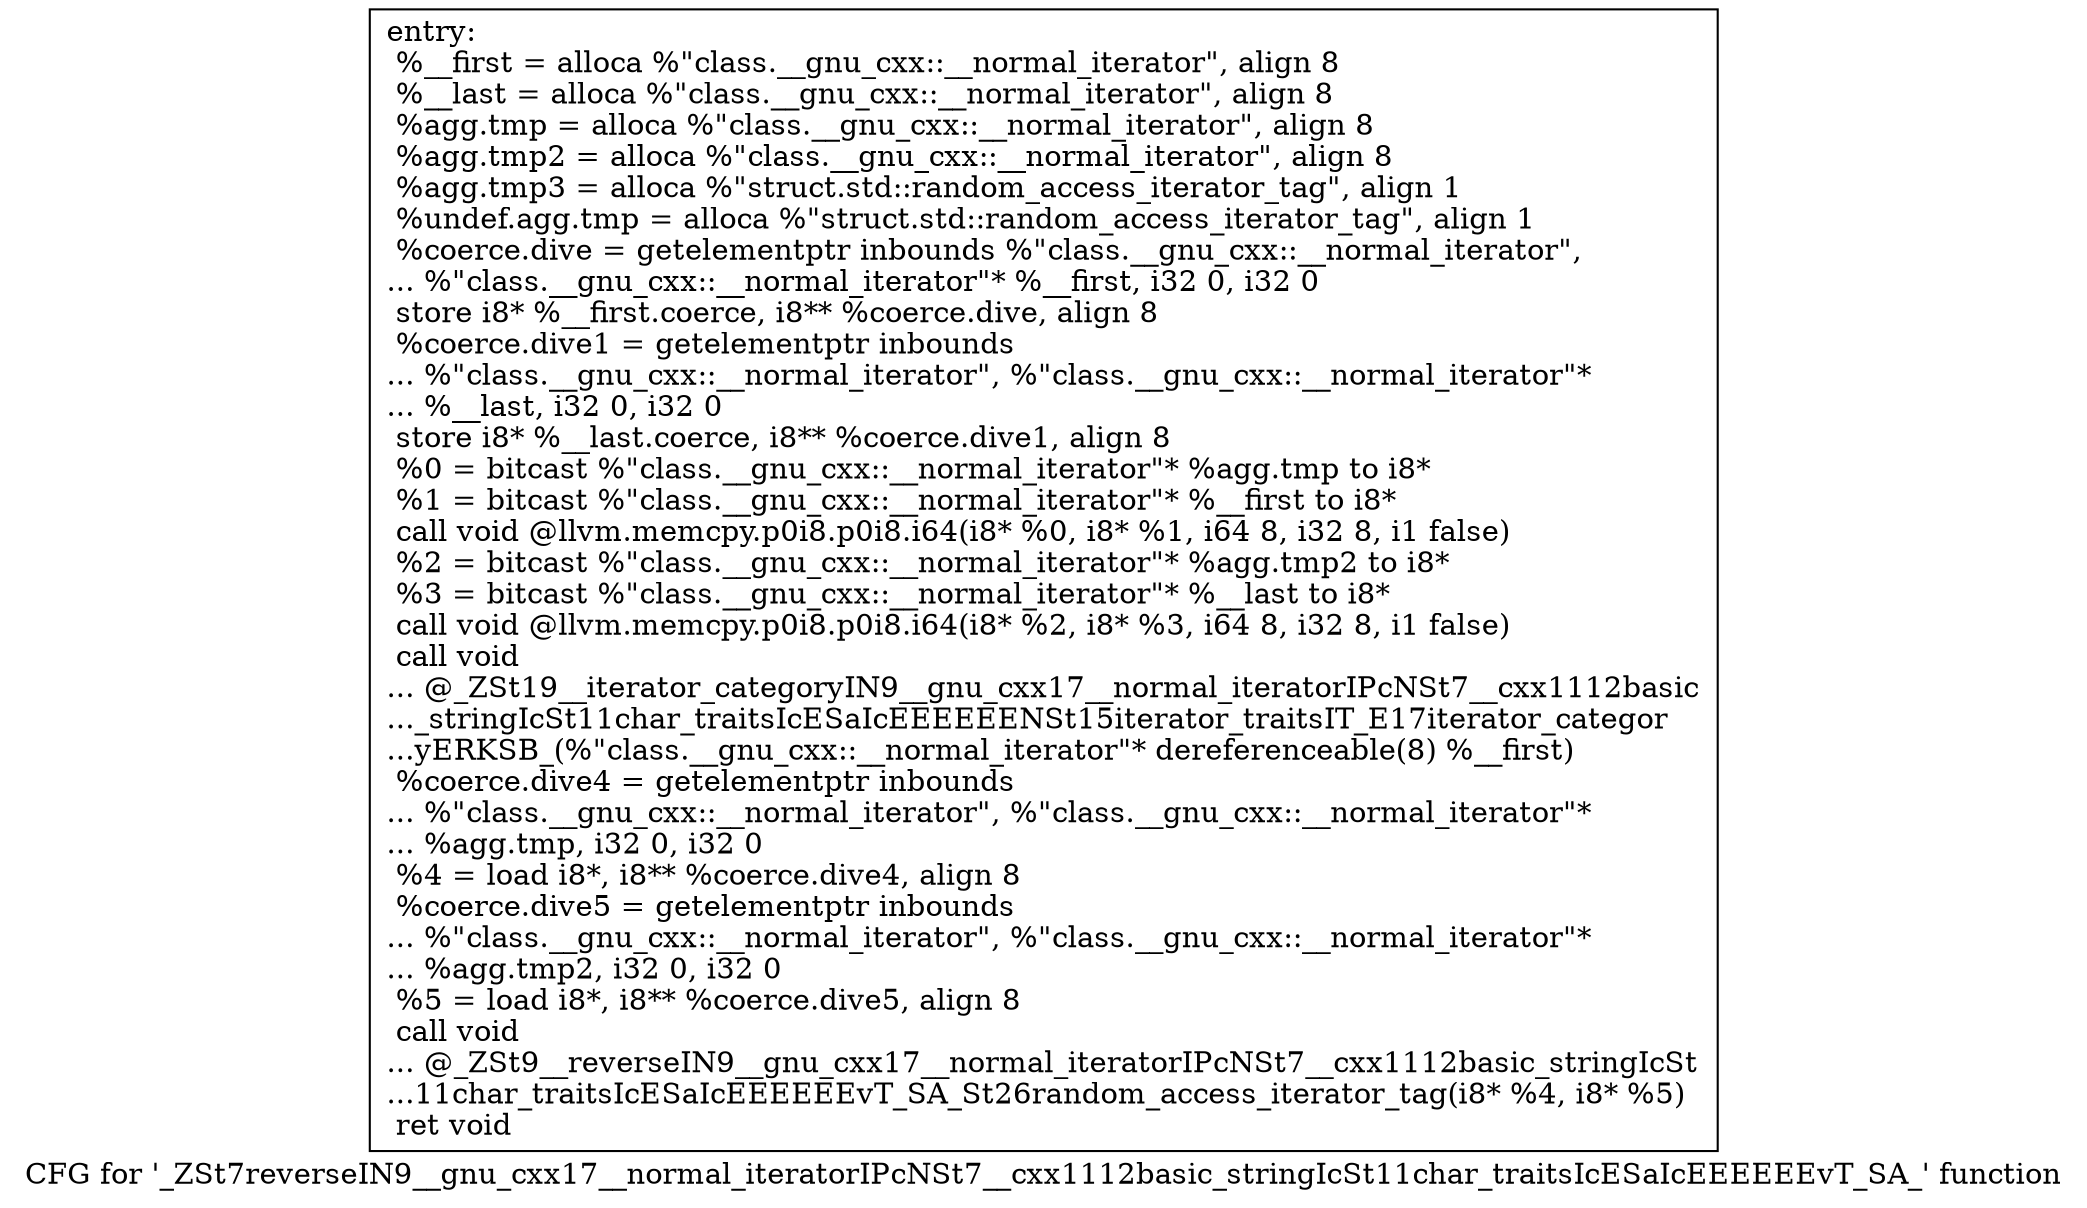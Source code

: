 digraph "CFG for '_ZSt7reverseIN9__gnu_cxx17__normal_iteratorIPcNSt7__cxx1112basic_stringIcSt11char_traitsIcESaIcEEEEEEvT_SA_' function" {
	label="CFG for '_ZSt7reverseIN9__gnu_cxx17__normal_iteratorIPcNSt7__cxx1112basic_stringIcSt11char_traitsIcESaIcEEEEEEvT_SA_' function";

	Node0x6b4c080 [shape=record,label="{entry:\l  %__first = alloca %\"class.__gnu_cxx::__normal_iterator\", align 8\l  %__last = alloca %\"class.__gnu_cxx::__normal_iterator\", align 8\l  %agg.tmp = alloca %\"class.__gnu_cxx::__normal_iterator\", align 8\l  %agg.tmp2 = alloca %\"class.__gnu_cxx::__normal_iterator\", align 8\l  %agg.tmp3 = alloca %\"struct.std::random_access_iterator_tag\", align 1\l  %undef.agg.tmp = alloca %\"struct.std::random_access_iterator_tag\", align 1\l  %coerce.dive = getelementptr inbounds %\"class.__gnu_cxx::__normal_iterator\",\l... %\"class.__gnu_cxx::__normal_iterator\"* %__first, i32 0, i32 0\l  store i8* %__first.coerce, i8** %coerce.dive, align 8\l  %coerce.dive1 = getelementptr inbounds\l... %\"class.__gnu_cxx::__normal_iterator\", %\"class.__gnu_cxx::__normal_iterator\"*\l... %__last, i32 0, i32 0\l  store i8* %__last.coerce, i8** %coerce.dive1, align 8\l  %0 = bitcast %\"class.__gnu_cxx::__normal_iterator\"* %agg.tmp to i8*\l  %1 = bitcast %\"class.__gnu_cxx::__normal_iterator\"* %__first to i8*\l  call void @llvm.memcpy.p0i8.p0i8.i64(i8* %0, i8* %1, i64 8, i32 8, i1 false)\l  %2 = bitcast %\"class.__gnu_cxx::__normal_iterator\"* %agg.tmp2 to i8*\l  %3 = bitcast %\"class.__gnu_cxx::__normal_iterator\"* %__last to i8*\l  call void @llvm.memcpy.p0i8.p0i8.i64(i8* %2, i8* %3, i64 8, i32 8, i1 false)\l  call void\l... @_ZSt19__iterator_categoryIN9__gnu_cxx17__normal_iteratorIPcNSt7__cxx1112basic\l..._stringIcSt11char_traitsIcESaIcEEEEEENSt15iterator_traitsIT_E17iterator_categor\l...yERKSB_(%\"class.__gnu_cxx::__normal_iterator\"* dereferenceable(8) %__first)\l  %coerce.dive4 = getelementptr inbounds\l... %\"class.__gnu_cxx::__normal_iterator\", %\"class.__gnu_cxx::__normal_iterator\"*\l... %agg.tmp, i32 0, i32 0\l  %4 = load i8*, i8** %coerce.dive4, align 8\l  %coerce.dive5 = getelementptr inbounds\l... %\"class.__gnu_cxx::__normal_iterator\", %\"class.__gnu_cxx::__normal_iterator\"*\l... %agg.tmp2, i32 0, i32 0\l  %5 = load i8*, i8** %coerce.dive5, align 8\l  call void\l... @_ZSt9__reverseIN9__gnu_cxx17__normal_iteratorIPcNSt7__cxx1112basic_stringIcSt\l...11char_traitsIcESaIcEEEEEEvT_SA_St26random_access_iterator_tag(i8* %4, i8* %5)\l  ret void\l}"];
}
